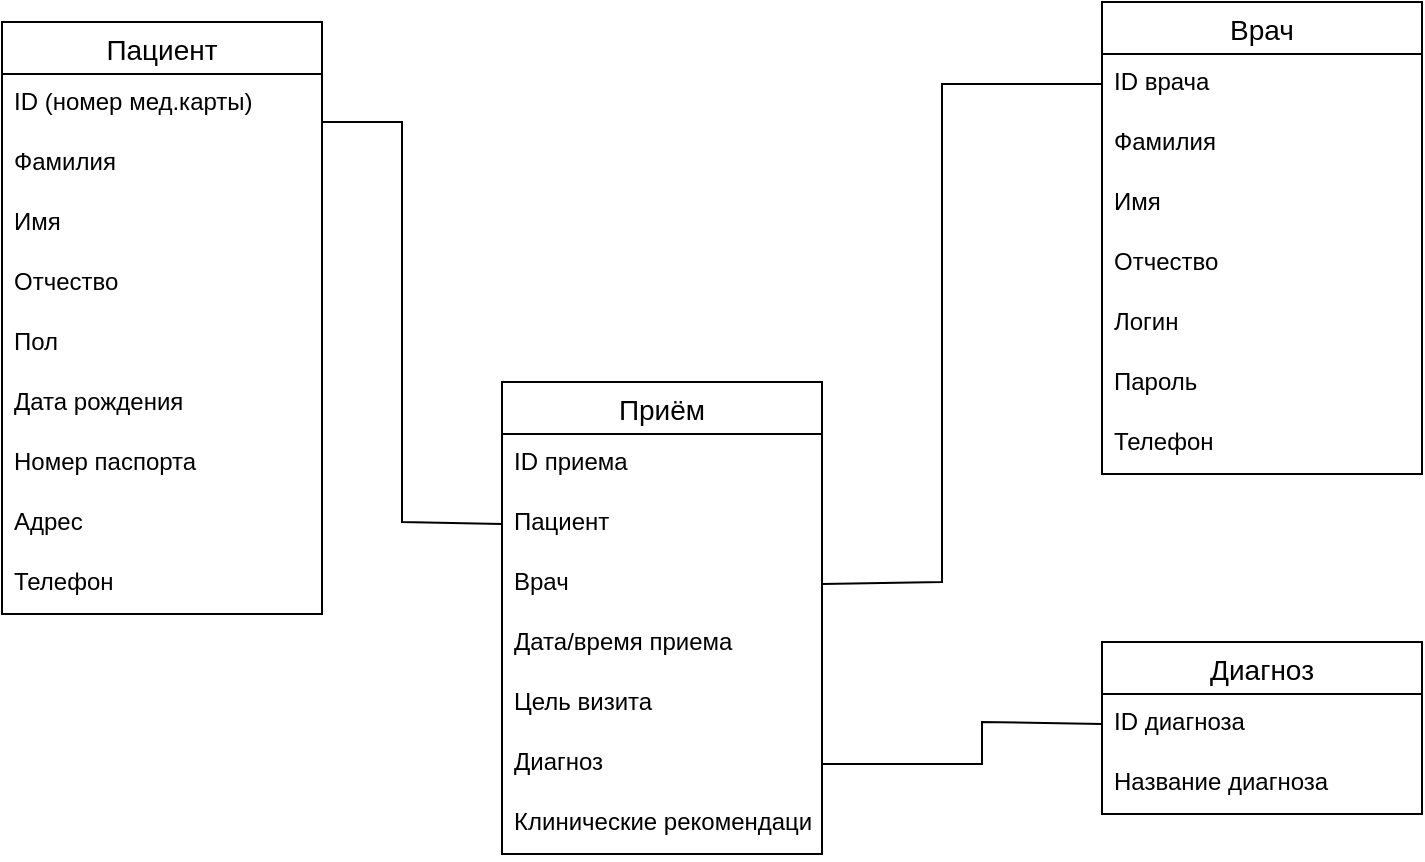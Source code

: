 <mxfile version="20.5.1" type="github">
  <diagram id="CI5GzD7hDilqrTL-BuS-" name="Страница 1">
    <mxGraphModel dx="948" dy="529" grid="0" gridSize="10" guides="1" tooltips="1" connect="1" arrows="1" fold="1" page="1" pageScale="1" pageWidth="827" pageHeight="1169" math="0" shadow="0">
      <root>
        <mxCell id="0" />
        <mxCell id="1" parent="0" />
        <mxCell id="h6ceadaSmjN5_sU13rzk-1" value="Пациент" style="swimlane;fontStyle=0;childLayout=stackLayout;horizontal=1;startSize=26;horizontalStack=0;resizeParent=1;resizeParentMax=0;resizeLast=0;collapsible=1;marginBottom=0;align=center;fontSize=14;" vertex="1" parent="1">
          <mxGeometry x="60" y="130" width="160" height="296" as="geometry">
            <mxRectangle x="200" y="220" width="60" height="30" as="alternateBounds" />
          </mxGeometry>
        </mxCell>
        <mxCell id="h6ceadaSmjN5_sU13rzk-17" value="ID (номер мед.карты)" style="text;strokeColor=none;fillColor=none;spacingLeft=4;spacingRight=4;overflow=hidden;rotatable=0;points=[[0,0.5],[1,0.5]];portConstraint=eastwest;fontSize=12;" vertex="1" parent="h6ceadaSmjN5_sU13rzk-1">
          <mxGeometry y="26" width="160" height="30" as="geometry" />
        </mxCell>
        <mxCell id="h6ceadaSmjN5_sU13rzk-2" value="Фамилия" style="text;strokeColor=none;fillColor=none;spacingLeft=4;spacingRight=4;overflow=hidden;rotatable=0;points=[[0,0.5],[1,0.5]];portConstraint=eastwest;fontSize=12;" vertex="1" parent="h6ceadaSmjN5_sU13rzk-1">
          <mxGeometry y="56" width="160" height="30" as="geometry" />
        </mxCell>
        <mxCell id="h6ceadaSmjN5_sU13rzk-3" value="Имя" style="text;strokeColor=none;fillColor=none;spacingLeft=4;spacingRight=4;overflow=hidden;rotatable=0;points=[[0,0.5],[1,0.5]];portConstraint=eastwest;fontSize=12;" vertex="1" parent="h6ceadaSmjN5_sU13rzk-1">
          <mxGeometry y="86" width="160" height="30" as="geometry" />
        </mxCell>
        <mxCell id="h6ceadaSmjN5_sU13rzk-4" value="Отчество" style="text;strokeColor=none;fillColor=none;spacingLeft=4;spacingRight=4;overflow=hidden;rotatable=0;points=[[0,0.5],[1,0.5]];portConstraint=eastwest;fontSize=12;" vertex="1" parent="h6ceadaSmjN5_sU13rzk-1">
          <mxGeometry y="116" width="160" height="30" as="geometry" />
        </mxCell>
        <mxCell id="h6ceadaSmjN5_sU13rzk-18" value="Пол" style="text;strokeColor=none;fillColor=none;spacingLeft=4;spacingRight=4;overflow=hidden;rotatable=0;points=[[0,0.5],[1,0.5]];portConstraint=eastwest;fontSize=12;" vertex="1" parent="h6ceadaSmjN5_sU13rzk-1">
          <mxGeometry y="146" width="160" height="30" as="geometry" />
        </mxCell>
        <mxCell id="h6ceadaSmjN5_sU13rzk-5" value="Дата рождения" style="text;strokeColor=none;fillColor=none;spacingLeft=4;spacingRight=4;overflow=hidden;rotatable=0;points=[[0,0.5],[1,0.5]];portConstraint=eastwest;fontSize=12;" vertex="1" parent="h6ceadaSmjN5_sU13rzk-1">
          <mxGeometry y="176" width="160" height="30" as="geometry" />
        </mxCell>
        <mxCell id="h6ceadaSmjN5_sU13rzk-7" value="Номер паспорта" style="text;strokeColor=none;fillColor=none;spacingLeft=4;spacingRight=4;overflow=hidden;rotatable=0;points=[[0,0.5],[1,0.5]];portConstraint=eastwest;fontSize=12;" vertex="1" parent="h6ceadaSmjN5_sU13rzk-1">
          <mxGeometry y="206" width="160" height="30" as="geometry" />
        </mxCell>
        <mxCell id="h6ceadaSmjN5_sU13rzk-8" value="Адрес " style="text;strokeColor=none;fillColor=none;spacingLeft=4;spacingRight=4;overflow=hidden;rotatable=0;points=[[0,0.5],[1,0.5]];portConstraint=eastwest;fontSize=12;" vertex="1" parent="h6ceadaSmjN5_sU13rzk-1">
          <mxGeometry y="236" width="160" height="30" as="geometry" />
        </mxCell>
        <mxCell id="h6ceadaSmjN5_sU13rzk-16" value="Телефон" style="text;strokeColor=none;fillColor=none;spacingLeft=4;spacingRight=4;overflow=hidden;rotatable=0;points=[[0,0.5],[1,0.5]];portConstraint=eastwest;fontSize=12;" vertex="1" parent="h6ceadaSmjN5_sU13rzk-1">
          <mxGeometry y="266" width="160" height="30" as="geometry" />
        </mxCell>
        <mxCell id="h6ceadaSmjN5_sU13rzk-19" value="Врач" style="swimlane;fontStyle=0;childLayout=stackLayout;horizontal=1;startSize=26;horizontalStack=0;resizeParent=1;resizeParentMax=0;resizeLast=0;collapsible=1;marginBottom=0;align=center;fontSize=14;" vertex="1" parent="1">
          <mxGeometry x="610" y="120" width="160" height="236" as="geometry">
            <mxRectangle x="200" y="220" width="60" height="30" as="alternateBounds" />
          </mxGeometry>
        </mxCell>
        <mxCell id="h6ceadaSmjN5_sU13rzk-20" value="ID врача" style="text;strokeColor=none;fillColor=none;spacingLeft=4;spacingRight=4;overflow=hidden;rotatable=0;points=[[0,0.5],[1,0.5]];portConstraint=eastwest;fontSize=12;" vertex="1" parent="h6ceadaSmjN5_sU13rzk-19">
          <mxGeometry y="26" width="160" height="30" as="geometry" />
        </mxCell>
        <mxCell id="h6ceadaSmjN5_sU13rzk-21" value="Фамилия" style="text;strokeColor=none;fillColor=none;spacingLeft=4;spacingRight=4;overflow=hidden;rotatable=0;points=[[0,0.5],[1,0.5]];portConstraint=eastwest;fontSize=12;" vertex="1" parent="h6ceadaSmjN5_sU13rzk-19">
          <mxGeometry y="56" width="160" height="30" as="geometry" />
        </mxCell>
        <mxCell id="h6ceadaSmjN5_sU13rzk-22" value="Имя" style="text;strokeColor=none;fillColor=none;spacingLeft=4;spacingRight=4;overflow=hidden;rotatable=0;points=[[0,0.5],[1,0.5]];portConstraint=eastwest;fontSize=12;" vertex="1" parent="h6ceadaSmjN5_sU13rzk-19">
          <mxGeometry y="86" width="160" height="30" as="geometry" />
        </mxCell>
        <mxCell id="h6ceadaSmjN5_sU13rzk-23" value="Отчество" style="text;strokeColor=none;fillColor=none;spacingLeft=4;spacingRight=4;overflow=hidden;rotatable=0;points=[[0,0.5],[1,0.5]];portConstraint=eastwest;fontSize=12;" vertex="1" parent="h6ceadaSmjN5_sU13rzk-19">
          <mxGeometry y="116" width="160" height="30" as="geometry" />
        </mxCell>
        <mxCell id="h6ceadaSmjN5_sU13rzk-25" value="Логин" style="text;strokeColor=none;fillColor=none;spacingLeft=4;spacingRight=4;overflow=hidden;rotatable=0;points=[[0,0.5],[1,0.5]];portConstraint=eastwest;fontSize=12;" vertex="1" parent="h6ceadaSmjN5_sU13rzk-19">
          <mxGeometry y="146" width="160" height="30" as="geometry" />
        </mxCell>
        <mxCell id="h6ceadaSmjN5_sU13rzk-27" value="Пароль" style="text;strokeColor=none;fillColor=none;spacingLeft=4;spacingRight=4;overflow=hidden;rotatable=0;points=[[0,0.5],[1,0.5]];portConstraint=eastwest;fontSize=12;" vertex="1" parent="h6ceadaSmjN5_sU13rzk-19">
          <mxGeometry y="176" width="160" height="30" as="geometry" />
        </mxCell>
        <mxCell id="h6ceadaSmjN5_sU13rzk-28" value="Телефон" style="text;strokeColor=none;fillColor=none;spacingLeft=4;spacingRight=4;overflow=hidden;rotatable=0;points=[[0,0.5],[1,0.5]];portConstraint=eastwest;fontSize=12;" vertex="1" parent="h6ceadaSmjN5_sU13rzk-19">
          <mxGeometry y="206" width="160" height="30" as="geometry" />
        </mxCell>
        <mxCell id="h6ceadaSmjN5_sU13rzk-29" value="Диагноз" style="swimlane;fontStyle=0;childLayout=stackLayout;horizontal=1;startSize=26;horizontalStack=0;resizeParent=1;resizeParentMax=0;resizeLast=0;collapsible=1;marginBottom=0;align=center;fontSize=14;" vertex="1" parent="1">
          <mxGeometry x="610" y="440" width="160" height="86" as="geometry">
            <mxRectangle x="200" y="220" width="60" height="30" as="alternateBounds" />
          </mxGeometry>
        </mxCell>
        <mxCell id="h6ceadaSmjN5_sU13rzk-30" value="ID диагноза" style="text;strokeColor=none;fillColor=none;spacingLeft=4;spacingRight=4;overflow=hidden;rotatable=0;points=[[0,0.5],[1,0.5]];portConstraint=eastwest;fontSize=12;" vertex="1" parent="h6ceadaSmjN5_sU13rzk-29">
          <mxGeometry y="26" width="160" height="30" as="geometry" />
        </mxCell>
        <mxCell id="h6ceadaSmjN5_sU13rzk-32" value="Название диагноза" style="text;strokeColor=none;fillColor=none;spacingLeft=4;spacingRight=4;overflow=hidden;rotatable=0;points=[[0,0.5],[1,0.5]];portConstraint=eastwest;fontSize=12;" vertex="1" parent="h6ceadaSmjN5_sU13rzk-29">
          <mxGeometry y="56" width="160" height="30" as="geometry" />
        </mxCell>
        <mxCell id="h6ceadaSmjN5_sU13rzk-37" value="Приём" style="swimlane;fontStyle=0;childLayout=stackLayout;horizontal=1;startSize=26;horizontalStack=0;resizeParent=1;resizeParentMax=0;resizeLast=0;collapsible=1;marginBottom=0;align=center;fontSize=14;" vertex="1" parent="1">
          <mxGeometry x="310" y="310" width="160" height="236" as="geometry">
            <mxRectangle x="200" y="220" width="60" height="30" as="alternateBounds" />
          </mxGeometry>
        </mxCell>
        <mxCell id="h6ceadaSmjN5_sU13rzk-38" value="ID приема" style="text;strokeColor=none;fillColor=none;spacingLeft=4;spacingRight=4;overflow=hidden;rotatable=0;points=[[0,0.5],[1,0.5]];portConstraint=eastwest;fontSize=12;" vertex="1" parent="h6ceadaSmjN5_sU13rzk-37">
          <mxGeometry y="26" width="160" height="30" as="geometry" />
        </mxCell>
        <mxCell id="h6ceadaSmjN5_sU13rzk-39" value="Пациент" style="text;strokeColor=none;fillColor=none;spacingLeft=4;spacingRight=4;overflow=hidden;rotatable=0;points=[[0,0.5],[1,0.5]];portConstraint=eastwest;fontSize=12;" vertex="1" parent="h6ceadaSmjN5_sU13rzk-37">
          <mxGeometry y="56" width="160" height="30" as="geometry" />
        </mxCell>
        <mxCell id="h6ceadaSmjN5_sU13rzk-40" value="Врач" style="text;strokeColor=none;fillColor=none;spacingLeft=4;spacingRight=4;overflow=hidden;rotatable=0;points=[[0,0.5],[1,0.5]];portConstraint=eastwest;fontSize=12;" vertex="1" parent="h6ceadaSmjN5_sU13rzk-37">
          <mxGeometry y="86" width="160" height="30" as="geometry" />
        </mxCell>
        <mxCell id="h6ceadaSmjN5_sU13rzk-41" value="Дата/время приема" style="text;strokeColor=none;fillColor=none;spacingLeft=4;spacingRight=4;overflow=hidden;rotatable=0;points=[[0,0.5],[1,0.5]];portConstraint=eastwest;fontSize=12;" vertex="1" parent="h6ceadaSmjN5_sU13rzk-37">
          <mxGeometry y="116" width="160" height="30" as="geometry" />
        </mxCell>
        <mxCell id="h6ceadaSmjN5_sU13rzk-42" value="Цель визита" style="text;strokeColor=none;fillColor=none;spacingLeft=4;spacingRight=4;overflow=hidden;rotatable=0;points=[[0,0.5],[1,0.5]];portConstraint=eastwest;fontSize=12;" vertex="1" parent="h6ceadaSmjN5_sU13rzk-37">
          <mxGeometry y="146" width="160" height="30" as="geometry" />
        </mxCell>
        <mxCell id="h6ceadaSmjN5_sU13rzk-43" value="Диагноз" style="text;strokeColor=none;fillColor=none;spacingLeft=4;spacingRight=4;overflow=hidden;rotatable=0;points=[[0,0.5],[1,0.5]];portConstraint=eastwest;fontSize=12;" vertex="1" parent="h6ceadaSmjN5_sU13rzk-37">
          <mxGeometry y="176" width="160" height="30" as="geometry" />
        </mxCell>
        <mxCell id="h6ceadaSmjN5_sU13rzk-44" value="Клинические рекомендации" style="text;strokeColor=none;fillColor=none;spacingLeft=4;spacingRight=4;overflow=hidden;rotatable=0;points=[[0,0.5],[1,0.5]];portConstraint=eastwest;fontSize=12;" vertex="1" parent="h6ceadaSmjN5_sU13rzk-37">
          <mxGeometry y="206" width="160" height="30" as="geometry" />
        </mxCell>
        <mxCell id="h6ceadaSmjN5_sU13rzk-45" value="" style="endArrow=none;html=1;rounded=0;entryX=0;entryY=0.5;entryDx=0;entryDy=0;" edge="1" parent="1" target="h6ceadaSmjN5_sU13rzk-39">
          <mxGeometry width="50" height="50" relative="1" as="geometry">
            <mxPoint x="220" y="180" as="sourcePoint" />
            <mxPoint x="290" y="180" as="targetPoint" />
            <Array as="points">
              <mxPoint x="260" y="180" />
              <mxPoint x="260" y="380" />
            </Array>
          </mxGeometry>
        </mxCell>
        <mxCell id="h6ceadaSmjN5_sU13rzk-46" value="" style="endArrow=none;html=1;rounded=0;entryX=0;entryY=0.5;entryDx=0;entryDy=0;exitX=1;exitY=0.5;exitDx=0;exitDy=0;" edge="1" parent="1" source="h6ceadaSmjN5_sU13rzk-40" target="h6ceadaSmjN5_sU13rzk-20">
          <mxGeometry width="50" height="50" relative="1" as="geometry">
            <mxPoint x="540" y="230" as="sourcePoint" />
            <mxPoint x="590" y="180" as="targetPoint" />
            <Array as="points">
              <mxPoint x="530" y="410" />
              <mxPoint x="530" y="161" />
            </Array>
          </mxGeometry>
        </mxCell>
        <mxCell id="h6ceadaSmjN5_sU13rzk-47" value="" style="endArrow=none;html=1;rounded=0;exitX=1;exitY=0.5;exitDx=0;exitDy=0;entryX=0;entryY=0.5;entryDx=0;entryDy=0;" edge="1" parent="1" source="h6ceadaSmjN5_sU13rzk-43" target="h6ceadaSmjN5_sU13rzk-30">
          <mxGeometry width="50" height="50" relative="1" as="geometry">
            <mxPoint x="510" y="530" as="sourcePoint" />
            <mxPoint x="560" y="480" as="targetPoint" />
            <Array as="points">
              <mxPoint x="550" y="501" />
              <mxPoint x="550" y="480" />
            </Array>
          </mxGeometry>
        </mxCell>
      </root>
    </mxGraphModel>
  </diagram>
</mxfile>

